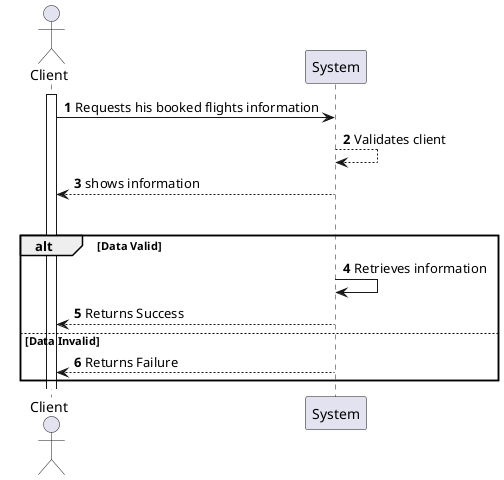 @startuml
'https://plantuml.com/sequence-diagram

autonumber

Actor "Client"
participant "System" as Sys
activate Client

Client -> Sys: Requests his booked flights information
Sys --> Sys: Validates client
Sys --> Client: shows information


 group "alt" Data Valid
    alt Data Valid
        Sys -> Sys: Retrieves information
        Sys --> Client: Returns Success
    else Data Invalid
        Sys --> Client: Returns Failure
 end

@enduml